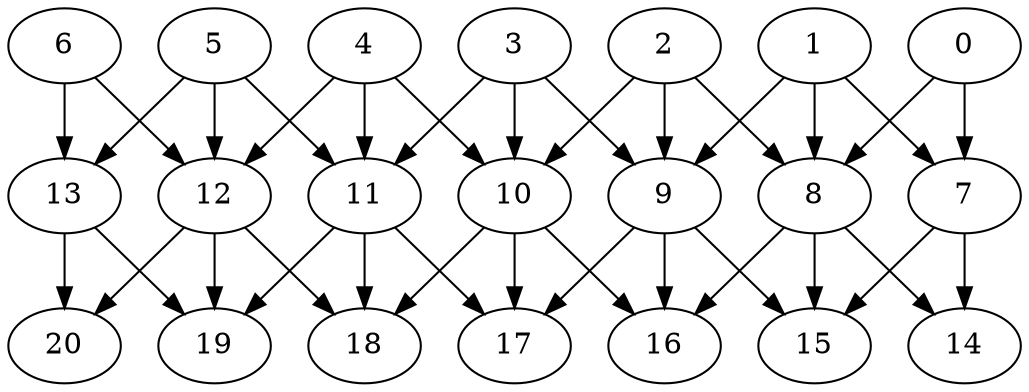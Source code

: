 digraph "Stencil_Nodes_21_CCR_0.10_WeightType_Random#3" {
	graph ["Duplicate states"=0,
		GraphType=Stencil,
		"Max states in OPEN"=0,
		Modes="120000ms; topo-ordered tasks, ; Pruning: task equivalence, fixed order ready list, ; F-value: ; Optimisation: best schedule length (\
SL) optimisation on equal, ",
		NumberOfTasks=21,
		"Pruned using list schedule length"=149132,
		"States removed from OPEN"=0,
		TargetSystem="Homogeneous-2",
		"Time to schedule (ms)"=755,
		"Total idle time"=0,
		"Total schedule length"=1252,
		"Total sequential time"=2503,
		"Total states created"=348222
	];
	1	["Finish time"=474,
		Processor=0,
		"Start time"=323,
		Weight=151];
	9	["Finish time"=907,
		Processor=1,
		"Start time"=691,
		Weight=216];
	1 -> 9	[Weight=9];
	7	["Finish time"=1101,
		Processor=1,
		"Start time"=907,
		Weight=194];
	1 -> 7	[Weight=10];
	8	["Finish time"=691,
		Processor=1,
		"Start time"=583,
		Weight=108];
	1 -> 8	[Weight=5];
	4	["Finish time"=432,
		Processor=1,
		"Start time"=216,
		Weight=216];
	11	["Finish time"=583,
		Processor=1,
		"Start time"=432,
		Weight=151];
	4 -> 11	[Weight=3];
	12	["Finish time"=711,
		Processor=0,
		"Start time"=560,
		Weight=151];
	4 -> 12	[Weight=7];
	10	["Finish time"=560,
		Processor=0,
		"Start time"=474,
		Weight=86];
	4 -> 10	[Weight=10];
	2	["Finish time"=323,
		Processor=0,
		"Start time"=194,
		Weight=129];
	2 -> 9	[Weight=10];
	2 -> 8	[Weight=6];
	2 -> 10	[Weight=2];
	3	["Finish time"=216,
		Processor=1,
		"Start time"=108,
		Weight=108];
	3 -> 9	[Weight=9];
	3 -> 11	[Weight=3];
	3 -> 10	[Weight=3];
	0	["Finish time"=108,
		Processor=1,
		"Start time"=65,
		Weight=43];
	0 -> 7	[Weight=2];
	0 -> 8	[Weight=9];
	6	["Finish time"=129,
		Processor=0,
		"Start time"=0,
		Weight=129];
	6 -> 12	[Weight=3];
	13	["Finish time"=194,
		Processor=0,
		"Start time"=129,
		Weight=65];
	6 -> 13	[Weight=8];
	5	["Finish time"=65,
		Processor=1,
		"Start time"=0,
		Weight=65];
	5 -> 11	[Weight=2];
	5 -> 12	[Weight=9];
	5 -> 13	[Weight=9];
	17	["Finish time"=1208,
		Processor=0,
		"Start time"=1057,
		Weight=151];
	9 -> 17	[Weight=9];
	16	["Finish time"=1057,
		Processor=0,
		"Start time"=949,
		Weight=108];
	9 -> 16	[Weight=8];
	15	["Finish time"=1251,
		Processor=0,
		"Start time"=1208,
		Weight=43];
	9 -> 15	[Weight=9];
	14	["Finish time"=1252,
		Processor=1,
		"Start time"=1101,
		Weight=151];
	7 -> 14	[Weight=8];
	7 -> 15	[Weight=7];
	11 -> 17	[Weight=9];
	18	["Finish time"=841,
		Processor=0,
		"Start time"=776,
		Weight=65];
	11 -> 18	[Weight=9];
	19	["Finish time"=776,
		Processor=0,
		"Start time"=711,
		Weight=65];
	11 -> 19	[Weight=3];
	8 -> 14	[Weight=9];
	8 -> 16	[Weight=2];
	8 -> 15	[Weight=2];
	20	["Finish time"=949,
		Processor=0,
		"Start time"=841,
		Weight=108];
	12 -> 20	[Weight=4];
	12 -> 18	[Weight=9];
	12 -> 19	[Weight=4];
	10 -> 17	[Weight=7];
	10 -> 16	[Weight=9];
	10 -> 18	[Weight=6];
	13 -> 20	[Weight=7];
	13 -> 19	[Weight=10];
}
